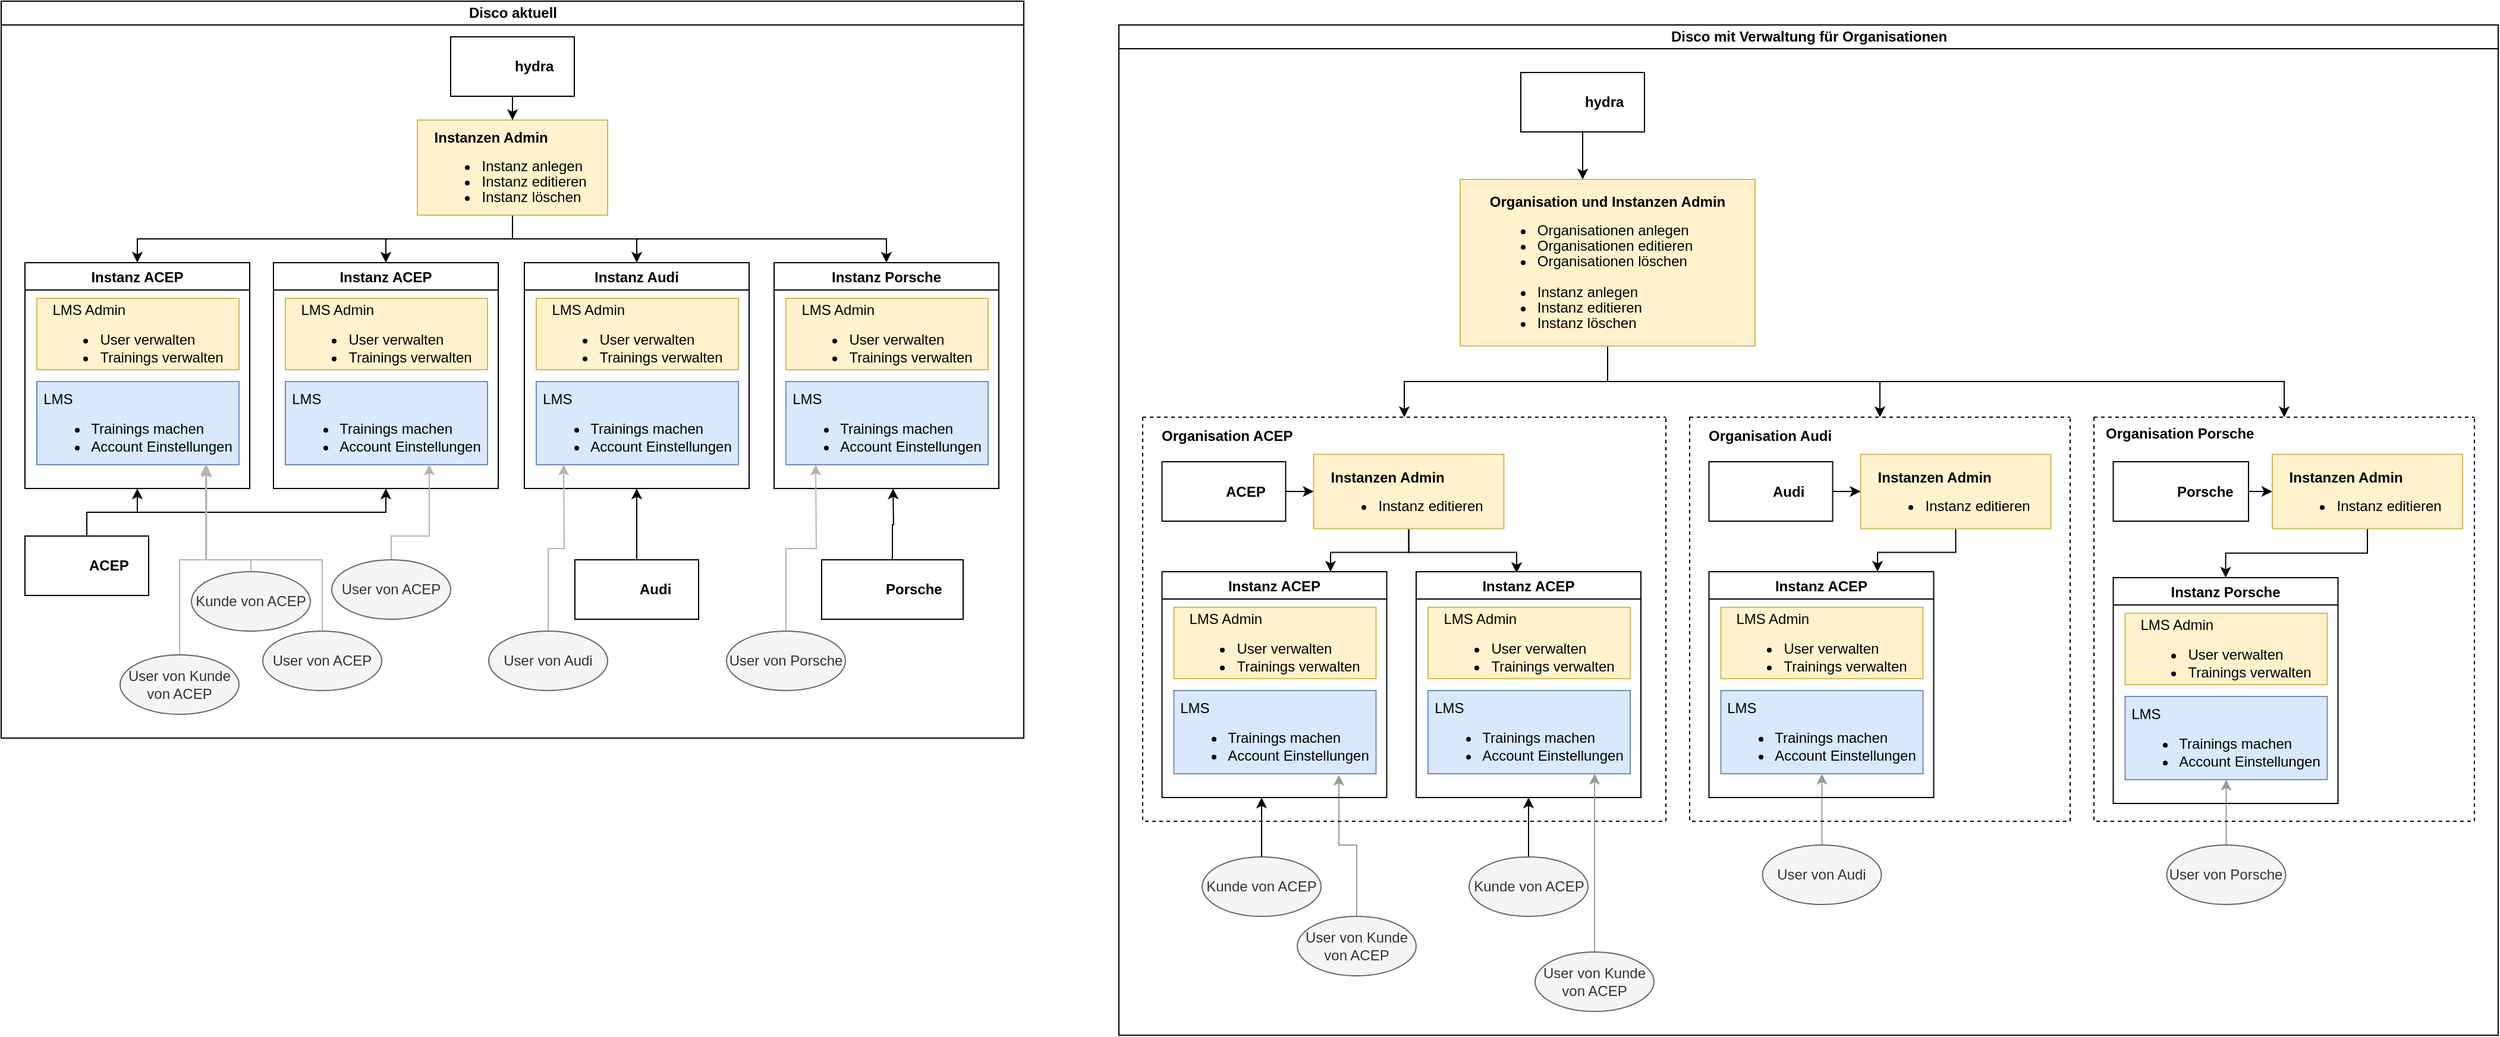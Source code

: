 <mxfile version="20.4.1" type="github">
  <diagram id="prtHgNgQTEPvFCAcTncT" name="Discos">
    <mxGraphModel dx="4024" dy="1333" grid="1" gridSize="10" guides="1" tooltips="1" connect="1" arrows="1" fold="1" page="1" pageScale="1" pageWidth="827" pageHeight="1169" math="0" shadow="0">
      <root>
        <mxCell id="0" />
        <mxCell id="1" parent="0" />
        <mxCell id="dNxyNK7c78bLwvsdeMH5-11" value="Disco aktuell" style="swimlane;html=1;startSize=20;horizontal=1;containerType=tree;glass=0;" parent="1" vertex="1">
          <mxGeometry x="-1640" y="10" width="860" height="620" as="geometry" />
        </mxCell>
        <mxCell id="mpXEVuoKD_ivP87IAQJq-13" style="edgeStyle=orthogonalEdgeStyle;rounded=0;orthogonalLoop=1;jettySize=auto;html=1;exitX=0.5;exitY=1;exitDx=0;exitDy=0;fontColor=#000000;" parent="dNxyNK7c78bLwvsdeMH5-11" source="dNxyNK7c78bLwvsdeMH5-12" target="mpXEVuoKD_ivP87IAQJq-10" edge="1">
          <mxGeometry relative="1" as="geometry" />
        </mxCell>
        <UserObject label="hydra&lt;span style=&quot;background-color: initial;&quot;&gt;&lt;br&gt;&lt;/span&gt;" name="Tessa Miller" position="CFO" location="Office 1" email="me@example.com" placeholders="1" link="https://www.draw.io" id="dNxyNK7c78bLwvsdeMH5-12">
          <mxCell style="label;image=https://cdn3.iconfinder.com/data/icons/user-avatars-1/512/users-3-128.png;whiteSpace=wrap;html=1;rounded=0;glass=0;treeMoving=1;treeFolding=1;" parent="dNxyNK7c78bLwvsdeMH5-11" vertex="1">
            <mxGeometry x="378" y="30" width="104" height="50" as="geometry" />
          </mxCell>
        </UserObject>
        <mxCell id="mpXEVuoKD_ivP87IAQJq-23" style="edgeStyle=orthogonalEdgeStyle;rounded=0;orthogonalLoop=1;jettySize=auto;html=1;exitX=0.5;exitY=1;exitDx=0;exitDy=0;fontColor=#000000;" parent="dNxyNK7c78bLwvsdeMH5-11" source="mpXEVuoKD_ivP87IAQJq-10" target="mpXEVuoKD_ivP87IAQJq-18" edge="1">
          <mxGeometry relative="1" as="geometry" />
        </mxCell>
        <mxCell id="mpXEVuoKD_ivP87IAQJq-33" style="edgeStyle=orthogonalEdgeStyle;rounded=0;orthogonalLoop=1;jettySize=auto;html=1;exitX=0.5;exitY=1;exitDx=0;exitDy=0;entryX=0.5;entryY=0;entryDx=0;entryDy=0;fontColor=#000000;" parent="dNxyNK7c78bLwvsdeMH5-11" source="mpXEVuoKD_ivP87IAQJq-10" target="mpXEVuoKD_ivP87IAQJq-24" edge="1">
          <mxGeometry relative="1" as="geometry" />
        </mxCell>
        <mxCell id="mpXEVuoKD_ivP87IAQJq-34" style="edgeStyle=orthogonalEdgeStyle;rounded=0;orthogonalLoop=1;jettySize=auto;html=1;exitX=0.5;exitY=1;exitDx=0;exitDy=0;fontColor=#000000;" parent="dNxyNK7c78bLwvsdeMH5-11" source="mpXEVuoKD_ivP87IAQJq-10" target="mpXEVuoKD_ivP87IAQJq-27" edge="1">
          <mxGeometry relative="1" as="geometry" />
        </mxCell>
        <mxCell id="mpXEVuoKD_ivP87IAQJq-35" style="edgeStyle=orthogonalEdgeStyle;rounded=0;orthogonalLoop=1;jettySize=auto;html=1;exitX=0.5;exitY=1;exitDx=0;exitDy=0;entryX=0.5;entryY=0;entryDx=0;entryDy=0;fontColor=#000000;" parent="dNxyNK7c78bLwvsdeMH5-11" source="mpXEVuoKD_ivP87IAQJq-10" target="mpXEVuoKD_ivP87IAQJq-30" edge="1">
          <mxGeometry relative="1" as="geometry" />
        </mxCell>
        <mxCell id="mpXEVuoKD_ivP87IAQJq-10" value="&lt;p style=&quot;line-height: 1;&quot;&gt;&lt;/p&gt;&lt;div style=&quot;line-height: 1;&quot;&gt;&lt;div style=&quot;text-align: left;&quot;&gt;&lt;b style=&quot;background-color: initial;&quot;&gt;Instanzen Admin&lt;/b&gt;&lt;/div&gt;&lt;ul style=&quot;line-height: 1.1;&quot;&gt;&lt;li style=&quot;text-align: left;&quot;&gt;&lt;span style=&quot;background-color: initial;&quot;&gt;Instanz anlegen&amp;nbsp;&lt;/span&gt;&lt;/li&gt;&lt;li style=&quot;text-align: left;&quot;&gt;&lt;span style=&quot;background-color: initial;&quot;&gt;Instanz editieren&amp;nbsp;&lt;/span&gt;&lt;/li&gt;&lt;li style=&quot;text-align: left;&quot;&gt;&lt;span style=&quot;background-color: initial;&quot;&gt;Instanz löschen&lt;/span&gt;&lt;/li&gt;&lt;/ul&gt;&lt;/div&gt;&lt;p&gt;&lt;/p&gt;&lt;blockquote style=&quot;color: rgb(153, 153, 153); margin: 0px 0px 0px 40px; border: none; padding: 0px;&quot;&gt;&lt;/blockquote&gt;&lt;blockquote style=&quot;color: rgb(153, 153, 153); margin: 0px 0px 0px 40px; border: none; padding: 0px;&quot;&gt;&lt;/blockquote&gt;&lt;p&gt;&lt;/p&gt;" style="rounded=0;whiteSpace=wrap;html=1;fillColor=#fff2cc;strokeColor=#d6b656;" parent="dNxyNK7c78bLwvsdeMH5-11" vertex="1">
          <mxGeometry x="350" y="100" width="160" height="80" as="geometry" />
        </mxCell>
        <mxCell id="mpXEVuoKD_ivP87IAQJq-18" value="Instanz ACEP" style="swimlane;" parent="dNxyNK7c78bLwvsdeMH5-11" vertex="1">
          <mxGeometry x="20" y="220" width="189" height="190" as="geometry" />
        </mxCell>
        <mxCell id="mpXEVuoKD_ivP87IAQJq-16" value="&lt;p style=&quot;text-align: left; line-height: 1;&quot;&gt;LMS Admin&lt;br&gt;&lt;/p&gt;&lt;ul&gt;&lt;li style=&quot;text-align: left;&quot;&gt;User verwalten&lt;/li&gt;&lt;li style=&quot;text-align: left;&quot;&gt;Trainings verwalten&lt;/li&gt;&lt;/ul&gt;&lt;p&gt;&lt;/p&gt;" style="rounded=0;whiteSpace=wrap;html=1;fillColor=#fff2cc;strokeColor=#d6b656;" parent="mpXEVuoKD_ivP87IAQJq-18" vertex="1">
          <mxGeometry x="10" y="30" width="170" height="60" as="geometry" />
        </mxCell>
        <mxCell id="mpXEVuoKD_ivP87IAQJq-17" value="&lt;p style=&quot;text-align: left; line-height: 1;&quot;&gt;LMS&lt;br&gt;&lt;/p&gt;&lt;ul&gt;&lt;li style=&quot;text-align: left;&quot;&gt;Trainings machen&lt;/li&gt;&lt;li style=&quot;text-align: left;&quot;&gt;Account Einstellungen&lt;/li&gt;&lt;/ul&gt;&lt;p&gt;&lt;/p&gt;" style="rounded=0;whiteSpace=wrap;html=1;fillColor=#dae8fc;strokeColor=#6c8ebf;" parent="mpXEVuoKD_ivP87IAQJq-18" vertex="1">
          <mxGeometry x="10" y="100" width="170" height="70" as="geometry" />
        </mxCell>
        <mxCell id="mpXEVuoKD_ivP87IAQJq-36" style="edgeStyle=orthogonalEdgeStyle;rounded=0;orthogonalLoop=1;jettySize=auto;html=1;entryX=0.5;entryY=1;entryDx=0;entryDy=0;fontColor=#000000;" parent="dNxyNK7c78bLwvsdeMH5-11" source="mpXEVuoKD_ivP87IAQJq-19" target="mpXEVuoKD_ivP87IAQJq-18" edge="1">
          <mxGeometry relative="1" as="geometry" />
        </mxCell>
        <mxCell id="mpXEVuoKD_ivP87IAQJq-38" style="edgeStyle=orthogonalEdgeStyle;rounded=0;orthogonalLoop=1;jettySize=auto;html=1;exitX=0.5;exitY=0;exitDx=0;exitDy=0;entryX=0.5;entryY=1;entryDx=0;entryDy=0;fontColor=#000000;" parent="dNxyNK7c78bLwvsdeMH5-11" source="mpXEVuoKD_ivP87IAQJq-19" target="mpXEVuoKD_ivP87IAQJq-24" edge="1">
          <mxGeometry relative="1" as="geometry" />
        </mxCell>
        <UserObject label="&lt;span style=&quot;background-color: initial;&quot;&gt;ACEP&lt;br&gt;&lt;/span&gt;" name="Tessa Miller" position="CFO" location="Office 1" email="me@example.com" placeholders="1" link="https://www.draw.io" id="mpXEVuoKD_ivP87IAQJq-19">
          <mxCell style="label;image=https://cdn3.iconfinder.com/data/icons/user-avatars-1/512/users-3-128.png;whiteSpace=wrap;html=1;rounded=0;glass=0;treeMoving=1;treeFolding=1;" parent="dNxyNK7c78bLwvsdeMH5-11" vertex="1">
            <mxGeometry x="20" y="450" width="104" height="50" as="geometry" />
          </mxCell>
        </UserObject>
        <mxCell id="mpXEVuoKD_ivP87IAQJq-39" style="edgeStyle=orthogonalEdgeStyle;rounded=0;orthogonalLoop=1;jettySize=auto;html=1;entryX=0.5;entryY=1;entryDx=0;entryDy=0;fontColor=#000000;" parent="dNxyNK7c78bLwvsdeMH5-11" source="mpXEVuoKD_ivP87IAQJq-20" target="mpXEVuoKD_ivP87IAQJq-27" edge="1">
          <mxGeometry relative="1" as="geometry" />
        </mxCell>
        <UserObject label="&lt;span style=&quot;background-color: initial;&quot;&gt;Audi&lt;br&gt;&lt;/span&gt;" name="Tessa Miller" position="CFO" location="Office 1" email="me@example.com" placeholders="1" link="https://www.draw.io" id="mpXEVuoKD_ivP87IAQJq-20">
          <mxCell style="label;image=https://cdn3.iconfinder.com/data/icons/user-avatars-1/512/users-3-128.png;whiteSpace=wrap;html=1;rounded=0;glass=0;treeMoving=1;treeFolding=1;" parent="dNxyNK7c78bLwvsdeMH5-11" vertex="1">
            <mxGeometry x="482.5" y="470" width="104" height="50" as="geometry" />
          </mxCell>
        </UserObject>
        <UserObject label="&lt;span style=&quot;background-color: initial;&quot;&gt;Porsche&lt;br&gt;&lt;/span&gt;" name="Tessa Miller" position="CFO" location="Office 1" email="me@example.com" placeholders="1" link="https://www.draw.io" id="mpXEVuoKD_ivP87IAQJq-21">
          <mxCell style="label;image=https://cdn3.iconfinder.com/data/icons/user-avatars-1/512/users-3-128.png;whiteSpace=wrap;html=1;rounded=0;glass=0;treeMoving=1;treeFolding=1;" parent="dNxyNK7c78bLwvsdeMH5-11" vertex="1">
            <mxGeometry x="690" y="470" width="119" height="50" as="geometry" />
          </mxCell>
        </UserObject>
        <mxCell id="mpXEVuoKD_ivP87IAQJq-24" value="Instanz ACEP" style="swimlane;fontColor=#000000;" parent="dNxyNK7c78bLwvsdeMH5-11" vertex="1">
          <mxGeometry x="229" y="220" width="189" height="190" as="geometry" />
        </mxCell>
        <mxCell id="mpXEVuoKD_ivP87IAQJq-25" value="&lt;p style=&quot;text-align: left; line-height: 1;&quot;&gt;LMS Admin&lt;br&gt;&lt;/p&gt;&lt;ul&gt;&lt;li style=&quot;text-align: left;&quot;&gt;User verwalten&lt;/li&gt;&lt;li style=&quot;text-align: left;&quot;&gt;Trainings verwalten&lt;/li&gt;&lt;/ul&gt;&lt;p&gt;&lt;/p&gt;" style="rounded=0;whiteSpace=wrap;html=1;fillColor=#fff2cc;strokeColor=#d6b656;" parent="mpXEVuoKD_ivP87IAQJq-24" vertex="1">
          <mxGeometry x="10" y="30" width="170" height="60" as="geometry" />
        </mxCell>
        <mxCell id="mpXEVuoKD_ivP87IAQJq-26" value="&lt;p style=&quot;text-align: left; line-height: 1;&quot;&gt;LMS&lt;br&gt;&lt;/p&gt;&lt;ul&gt;&lt;li style=&quot;text-align: left;&quot;&gt;Trainings machen&lt;/li&gt;&lt;li style=&quot;text-align: left;&quot;&gt;Account Einstellungen&lt;/li&gt;&lt;/ul&gt;&lt;p&gt;&lt;/p&gt;" style="rounded=0;whiteSpace=wrap;html=1;fillColor=#dae8fc;strokeColor=#6c8ebf;" parent="mpXEVuoKD_ivP87IAQJq-24" vertex="1">
          <mxGeometry x="10" y="100" width="170" height="70" as="geometry" />
        </mxCell>
        <mxCell id="mpXEVuoKD_ivP87IAQJq-27" value="Instanz Audi" style="swimlane;fontColor=#000000;" parent="dNxyNK7c78bLwvsdeMH5-11" vertex="1">
          <mxGeometry x="440" y="220" width="189" height="190" as="geometry" />
        </mxCell>
        <mxCell id="mpXEVuoKD_ivP87IAQJq-28" value="&lt;p style=&quot;text-align: left; line-height: 1;&quot;&gt;LMS Admin&lt;br&gt;&lt;/p&gt;&lt;ul&gt;&lt;li style=&quot;text-align: left;&quot;&gt;User verwalten&lt;/li&gt;&lt;li style=&quot;text-align: left;&quot;&gt;Trainings verwalten&lt;/li&gt;&lt;/ul&gt;&lt;p&gt;&lt;/p&gt;" style="rounded=0;whiteSpace=wrap;html=1;fillColor=#fff2cc;strokeColor=#d6b656;" parent="mpXEVuoKD_ivP87IAQJq-27" vertex="1">
          <mxGeometry x="10" y="30" width="170" height="60" as="geometry" />
        </mxCell>
        <mxCell id="mpXEVuoKD_ivP87IAQJq-29" value="&lt;p style=&quot;text-align: left; line-height: 1;&quot;&gt;LMS&lt;br&gt;&lt;/p&gt;&lt;ul&gt;&lt;li style=&quot;text-align: left;&quot;&gt;Trainings machen&lt;/li&gt;&lt;li style=&quot;text-align: left;&quot;&gt;Account Einstellungen&lt;/li&gt;&lt;/ul&gt;&lt;p&gt;&lt;/p&gt;" style="rounded=0;whiteSpace=wrap;html=1;fillColor=#dae8fc;strokeColor=#6c8ebf;" parent="mpXEVuoKD_ivP87IAQJq-27" vertex="1">
          <mxGeometry x="10" y="100" width="170" height="70" as="geometry" />
        </mxCell>
        <mxCell id="mpXEVuoKD_ivP87IAQJq-30" value="Instanz Porsche" style="swimlane;fontColor=#000000;" parent="dNxyNK7c78bLwvsdeMH5-11" vertex="1">
          <mxGeometry x="650" y="220" width="189" height="190" as="geometry" />
        </mxCell>
        <mxCell id="mpXEVuoKD_ivP87IAQJq-31" value="&lt;p style=&quot;text-align: left; line-height: 1;&quot;&gt;LMS Admin&lt;br&gt;&lt;/p&gt;&lt;ul&gt;&lt;li style=&quot;text-align: left;&quot;&gt;User verwalten&lt;/li&gt;&lt;li style=&quot;text-align: left;&quot;&gt;Trainings verwalten&lt;/li&gt;&lt;/ul&gt;&lt;p&gt;&lt;/p&gt;" style="rounded=0;whiteSpace=wrap;html=1;fillColor=#fff2cc;strokeColor=#d6b656;" parent="mpXEVuoKD_ivP87IAQJq-30" vertex="1">
          <mxGeometry x="10" y="30" width="170" height="60" as="geometry" />
        </mxCell>
        <mxCell id="mpXEVuoKD_ivP87IAQJq-32" value="&lt;p style=&quot;text-align: left; line-height: 1;&quot;&gt;LMS&lt;br&gt;&lt;/p&gt;&lt;ul&gt;&lt;li style=&quot;text-align: left;&quot;&gt;Trainings machen&lt;/li&gt;&lt;li style=&quot;text-align: left;&quot;&gt;Account Einstellungen&lt;/li&gt;&lt;/ul&gt;&lt;p&gt;&lt;/p&gt;" style="rounded=0;whiteSpace=wrap;html=1;fillColor=#dae8fc;strokeColor=#6c8ebf;" parent="mpXEVuoKD_ivP87IAQJq-30" vertex="1">
          <mxGeometry x="10" y="100" width="170" height="70" as="geometry" />
        </mxCell>
        <mxCell id="rPCEz8fRQMB4DT-STy1N-8" value="User von ACEP" style="ellipse;whiteSpace=wrap;html=1;align=center;newEdgeStyle={&quot;edgeStyle&quot;:&quot;entityRelationEdgeStyle&quot;,&quot;startArrow&quot;:&quot;none&quot;,&quot;endArrow&quot;:&quot;none&quot;,&quot;segment&quot;:10,&quot;curved&quot;:1};treeFolding=1;treeMoving=1;fillColor=#f5f5f5;fontColor=#333333;strokeColor=#666666;" vertex="1" parent="dNxyNK7c78bLwvsdeMH5-11">
          <mxGeometry x="220" y="530" width="100" height="50" as="geometry" />
        </mxCell>
        <mxCell id="rPCEz8fRQMB4DT-STy1N-20" style="edgeStyle=orthogonalEdgeStyle;rounded=0;orthogonalLoop=1;jettySize=auto;html=1;entryX=0.839;entryY=1.005;entryDx=0;entryDy=0;entryPerimeter=0;strokeColor=#B3B3B3;" edge="1" parent="dNxyNK7c78bLwvsdeMH5-11" source="rPCEz8fRQMB4DT-STy1N-10" target="mpXEVuoKD_ivP87IAQJq-17">
          <mxGeometry relative="1" as="geometry">
            <Array as="points">
              <mxPoint x="210" y="470" />
              <mxPoint x="173" y="470" />
            </Array>
          </mxGeometry>
        </mxCell>
        <mxCell id="rPCEz8fRQMB4DT-STy1N-10" value="Kunde von ACEP" style="ellipse;whiteSpace=wrap;html=1;align=center;newEdgeStyle={&quot;edgeStyle&quot;:&quot;entityRelationEdgeStyle&quot;,&quot;startArrow&quot;:&quot;none&quot;,&quot;endArrow&quot;:&quot;none&quot;,&quot;segment&quot;:10,&quot;curved&quot;:1};treeFolding=1;treeMoving=1;fillColor=#f5f5f5;fontColor=#333333;strokeColor=#666666;" vertex="1" parent="dNxyNK7c78bLwvsdeMH5-11">
          <mxGeometry x="160" y="480" width="100" height="50" as="geometry" />
        </mxCell>
        <mxCell id="rPCEz8fRQMB4DT-STy1N-17" style="edgeStyle=orthogonalEdgeStyle;rounded=0;orthogonalLoop=1;jettySize=auto;html=1;exitX=0.5;exitY=0;exitDx=0;exitDy=0;entryX=0.839;entryY=1.026;entryDx=0;entryDy=0;entryPerimeter=0;strokeColor=#B3B3B3;" edge="1" parent="dNxyNK7c78bLwvsdeMH5-11" source="rPCEz8fRQMB4DT-STy1N-11" target="mpXEVuoKD_ivP87IAQJq-17">
          <mxGeometry relative="1" as="geometry" />
        </mxCell>
        <mxCell id="rPCEz8fRQMB4DT-STy1N-11" value="User von Kunde von ACEP" style="ellipse;whiteSpace=wrap;html=1;align=center;newEdgeStyle={&quot;edgeStyle&quot;:&quot;entityRelationEdgeStyle&quot;,&quot;startArrow&quot;:&quot;none&quot;,&quot;endArrow&quot;:&quot;none&quot;,&quot;segment&quot;:10,&quot;curved&quot;:1};treeFolding=1;treeMoving=1;fillColor=#f5f5f5;fontColor=#333333;strokeColor=#666666;" vertex="1" parent="dNxyNK7c78bLwvsdeMH5-11">
          <mxGeometry x="100" y="550" width="100" height="50" as="geometry" />
        </mxCell>
        <mxCell id="rPCEz8fRQMB4DT-STy1N-19" style="edgeStyle=orthogonalEdgeStyle;rounded=0;orthogonalLoop=1;jettySize=auto;html=1;strokeColor=#B3B3B3;" edge="1" parent="dNxyNK7c78bLwvsdeMH5-11" source="rPCEz8fRQMB4DT-STy1N-8">
          <mxGeometry relative="1" as="geometry">
            <mxPoint x="172" y="390" as="targetPoint" />
            <Array as="points">
              <mxPoint x="270" y="470" />
              <mxPoint x="172" y="470" />
              <mxPoint x="172" y="390" />
            </Array>
          </mxGeometry>
        </mxCell>
        <mxCell id="rPCEz8fRQMB4DT-STy1N-22" style="edgeStyle=orthogonalEdgeStyle;rounded=0;orthogonalLoop=1;jettySize=auto;html=1;strokeColor=#B3B3B3;" edge="1" parent="dNxyNK7c78bLwvsdeMH5-11" source="rPCEz8fRQMB4DT-STy1N-21">
          <mxGeometry relative="1" as="geometry">
            <mxPoint x="473" y="390" as="targetPoint" />
          </mxGeometry>
        </mxCell>
        <mxCell id="rPCEz8fRQMB4DT-STy1N-21" value="User von Audi" style="ellipse;whiteSpace=wrap;html=1;align=center;newEdgeStyle={&quot;edgeStyle&quot;:&quot;entityRelationEdgeStyle&quot;,&quot;startArrow&quot;:&quot;none&quot;,&quot;endArrow&quot;:&quot;none&quot;,&quot;segment&quot;:10,&quot;curved&quot;:1};treeFolding=1;treeMoving=1;fillColor=#f5f5f5;fontColor=#333333;strokeColor=#666666;" vertex="1" parent="dNxyNK7c78bLwvsdeMH5-11">
          <mxGeometry x="410" y="530" width="100" height="50" as="geometry" />
        </mxCell>
        <mxCell id="rPCEz8fRQMB4DT-STy1N-26" style="edgeStyle=orthogonalEdgeStyle;rounded=0;orthogonalLoop=1;jettySize=auto;html=1;strokeColor=#B3B3B3;" edge="1" parent="dNxyNK7c78bLwvsdeMH5-11" source="rPCEz8fRQMB4DT-STy1N-23">
          <mxGeometry relative="1" as="geometry">
            <mxPoint x="685" y="390" as="targetPoint" />
          </mxGeometry>
        </mxCell>
        <mxCell id="rPCEz8fRQMB4DT-STy1N-23" value="User von Porsche" style="ellipse;whiteSpace=wrap;html=1;align=center;newEdgeStyle={&quot;edgeStyle&quot;:&quot;entityRelationEdgeStyle&quot;,&quot;startArrow&quot;:&quot;none&quot;,&quot;endArrow&quot;:&quot;none&quot;,&quot;segment&quot;:10,&quot;curved&quot;:1};treeFolding=1;treeMoving=1;fillColor=#f5f5f5;fontColor=#333333;strokeColor=#666666;" vertex="1" parent="dNxyNK7c78bLwvsdeMH5-11">
          <mxGeometry x="610" y="530" width="100" height="50" as="geometry" />
        </mxCell>
        <mxCell id="mpXEVuoKD_ivP87IAQJq-40" style="edgeStyle=orthogonalEdgeStyle;rounded=0;orthogonalLoop=1;jettySize=auto;html=1;fontColor=#000000;" parent="dNxyNK7c78bLwvsdeMH5-11" source="mpXEVuoKD_ivP87IAQJq-21" edge="1">
          <mxGeometry relative="1" as="geometry">
            <mxPoint x="750" y="410" as="targetPoint" />
          </mxGeometry>
        </mxCell>
        <mxCell id="rPCEz8fRQMB4DT-STy1N-28" style="edgeStyle=orthogonalEdgeStyle;rounded=0;orthogonalLoop=1;jettySize=auto;html=1;strokeColor=#B3B3B3;" edge="1" parent="dNxyNK7c78bLwvsdeMH5-11" source="rPCEz8fRQMB4DT-STy1N-27" target="mpXEVuoKD_ivP87IAQJq-26">
          <mxGeometry relative="1" as="geometry">
            <Array as="points">
              <mxPoint x="328" y="450" />
              <mxPoint x="360" y="450" />
            </Array>
          </mxGeometry>
        </mxCell>
        <mxCell id="rPCEz8fRQMB4DT-STy1N-27" value="User von ACEP" style="ellipse;whiteSpace=wrap;html=1;align=center;newEdgeStyle={&quot;edgeStyle&quot;:&quot;entityRelationEdgeStyle&quot;,&quot;startArrow&quot;:&quot;none&quot;,&quot;endArrow&quot;:&quot;none&quot;,&quot;segment&quot;:10,&quot;curved&quot;:1};treeFolding=1;treeMoving=1;fillColor=#f5f5f5;fontColor=#333333;strokeColor=#666666;" vertex="1" parent="dNxyNK7c78bLwvsdeMH5-11">
          <mxGeometry x="278" y="470" width="100" height="50" as="geometry" />
        </mxCell>
        <mxCell id="9852k5n4BDGZOqpiN9X2-1" value="Disco mit Verwaltung für Organisationen" style="swimlane;html=1;startSize=20;horizontal=1;containerType=tree;glass=0;" vertex="1" parent="1">
          <mxGeometry x="-700" y="30" width="1160" height="850" as="geometry" />
        </mxCell>
        <mxCell id="EBOjgw9KpovfsUC9eS3y-46" style="edgeStyle=orthogonalEdgeStyle;rounded=0;orthogonalLoop=1;jettySize=auto;html=1;strokeColor=#000000;" edge="1" parent="9852k5n4BDGZOqpiN9X2-1" source="9852k5n4BDGZOqpiN9X2-3" target="EBOjgw9KpovfsUC9eS3y-4">
          <mxGeometry relative="1" as="geometry">
            <Array as="points">
              <mxPoint x="390" y="150" />
              <mxPoint x="390" y="150" />
            </Array>
          </mxGeometry>
        </mxCell>
        <UserObject label="hydra&lt;span style=&quot;background-color: initial;&quot;&gt;&lt;br&gt;&lt;/span&gt;" name="Tessa Miller" position="CFO" location="Office 1" email="me@example.com" placeholders="1" link="https://www.draw.io" id="9852k5n4BDGZOqpiN9X2-3">
          <mxCell style="label;image=https://cdn3.iconfinder.com/data/icons/user-avatars-1/512/users-3-128.png;whiteSpace=wrap;html=1;rounded=0;glass=0;treeMoving=1;treeFolding=1;" vertex="1" parent="9852k5n4BDGZOqpiN9X2-1">
            <mxGeometry x="338" y="40" width="104" height="50" as="geometry" />
          </mxCell>
        </UserObject>
        <mxCell id="9852k5n4BDGZOqpiN9X2-29" value="Kunde von ACEP" style="ellipse;whiteSpace=wrap;html=1;align=center;newEdgeStyle={&quot;edgeStyle&quot;:&quot;entityRelationEdgeStyle&quot;,&quot;startArrow&quot;:&quot;none&quot;,&quot;endArrow&quot;:&quot;none&quot;,&quot;segment&quot;:10,&quot;curved&quot;:1};treeFolding=1;treeMoving=1;fillColor=#f5f5f5;fontColor=#333333;strokeColor=#666666;" vertex="1" parent="9852k5n4BDGZOqpiN9X2-1">
          <mxGeometry x="70" y="700" width="100" height="50" as="geometry" />
        </mxCell>
        <mxCell id="EBOjgw9KpovfsUC9eS3y-56" style="edgeStyle=orthogonalEdgeStyle;rounded=0;orthogonalLoop=1;jettySize=auto;html=1;entryX=0.816;entryY=1.014;entryDx=0;entryDy=0;entryPerimeter=0;strokeColor=#999999;" edge="1" parent="9852k5n4BDGZOqpiN9X2-1" source="9852k5n4BDGZOqpiN9X2-31" target="9852k5n4BDGZOqpiN9X2-11">
          <mxGeometry relative="1" as="geometry" />
        </mxCell>
        <mxCell id="9852k5n4BDGZOqpiN9X2-31" value="User von Kunde von ACEP" style="ellipse;whiteSpace=wrap;html=1;align=center;newEdgeStyle={&quot;edgeStyle&quot;:&quot;entityRelationEdgeStyle&quot;,&quot;startArrow&quot;:&quot;none&quot;,&quot;endArrow&quot;:&quot;none&quot;,&quot;segment&quot;:10,&quot;curved&quot;:1};treeFolding=1;treeMoving=1;fillColor=#f5f5f5;fontColor=#333333;strokeColor=#666666;" vertex="1" parent="9852k5n4BDGZOqpiN9X2-1">
          <mxGeometry x="150" y="750" width="100" height="50" as="geometry" />
        </mxCell>
        <mxCell id="EBOjgw9KpovfsUC9eS3y-57" style="edgeStyle=orthogonalEdgeStyle;rounded=0;orthogonalLoop=1;jettySize=auto;html=1;strokeColor=#999999;" edge="1" parent="9852k5n4BDGZOqpiN9X2-1" source="9852k5n4BDGZOqpiN9X2-34" target="EBOjgw9KpovfsUC9eS3y-29">
          <mxGeometry relative="1" as="geometry" />
        </mxCell>
        <mxCell id="9852k5n4BDGZOqpiN9X2-34" value="User von Audi" style="ellipse;whiteSpace=wrap;html=1;align=center;newEdgeStyle={&quot;edgeStyle&quot;:&quot;entityRelationEdgeStyle&quot;,&quot;startArrow&quot;:&quot;none&quot;,&quot;endArrow&quot;:&quot;none&quot;,&quot;segment&quot;:10,&quot;curved&quot;:1};treeFolding=1;treeMoving=1;fillColor=#f5f5f5;fontColor=#333333;strokeColor=#666666;" vertex="1" parent="9852k5n4BDGZOqpiN9X2-1">
          <mxGeometry x="541.25" y="690" width="100" height="50" as="geometry" />
        </mxCell>
        <mxCell id="EBOjgw9KpovfsUC9eS3y-58" style="edgeStyle=orthogonalEdgeStyle;rounded=0;orthogonalLoop=1;jettySize=auto;html=1;entryX=0.5;entryY=1;entryDx=0;entryDy=0;strokeColor=#999999;" edge="1" parent="9852k5n4BDGZOqpiN9X2-1" source="9852k5n4BDGZOqpiN9X2-36" target="9852k5n4BDGZOqpiN9X2-26">
          <mxGeometry relative="1" as="geometry" />
        </mxCell>
        <mxCell id="9852k5n4BDGZOqpiN9X2-36" value="User von Porsche" style="ellipse;whiteSpace=wrap;html=1;align=center;newEdgeStyle={&quot;edgeStyle&quot;:&quot;entityRelationEdgeStyle&quot;,&quot;startArrow&quot;:&quot;none&quot;,&quot;endArrow&quot;:&quot;none&quot;,&quot;segment&quot;:10,&quot;curved&quot;:1};treeFolding=1;treeMoving=1;fillColor=#f5f5f5;fontColor=#333333;strokeColor=#666666;" vertex="1" parent="9852k5n4BDGZOqpiN9X2-1">
          <mxGeometry x="881.25" y="690" width="100" height="50" as="geometry" />
        </mxCell>
        <mxCell id="EBOjgw9KpovfsUC9eS3y-48" style="edgeStyle=orthogonalEdgeStyle;rounded=0;orthogonalLoop=1;jettySize=auto;html=1;entryX=0.5;entryY=0;entryDx=0;entryDy=0;strokeColor=#000000;" edge="1" parent="9852k5n4BDGZOqpiN9X2-1" source="EBOjgw9KpovfsUC9eS3y-4" target="EBOjgw9KpovfsUC9eS3y-7">
          <mxGeometry relative="1" as="geometry" />
        </mxCell>
        <mxCell id="EBOjgw9KpovfsUC9eS3y-49" style="edgeStyle=orthogonalEdgeStyle;rounded=0;orthogonalLoop=1;jettySize=auto;html=1;exitX=0.5;exitY=1;exitDx=0;exitDy=0;entryX=0.5;entryY=0;entryDx=0;entryDy=0;strokeColor=#000000;" edge="1" parent="9852k5n4BDGZOqpiN9X2-1" source="EBOjgw9KpovfsUC9eS3y-4" target="EBOjgw9KpovfsUC9eS3y-21">
          <mxGeometry relative="1" as="geometry" />
        </mxCell>
        <mxCell id="EBOjgw9KpovfsUC9eS3y-50" style="edgeStyle=orthogonalEdgeStyle;rounded=0;orthogonalLoop=1;jettySize=auto;html=1;exitX=0.5;exitY=1;exitDx=0;exitDy=0;strokeColor=#000000;" edge="1" parent="9852k5n4BDGZOqpiN9X2-1" source="EBOjgw9KpovfsUC9eS3y-4" target="EBOjgw9KpovfsUC9eS3y-34">
          <mxGeometry relative="1" as="geometry" />
        </mxCell>
        <mxCell id="EBOjgw9KpovfsUC9eS3y-4" value="&lt;p style=&quot;line-height: 1;&quot;&gt;&lt;/p&gt;&lt;div style=&quot;line-height: 1;&quot;&gt;&lt;div style=&quot;text-align: left;&quot;&gt;&lt;b style=&quot;background-color: initial;&quot;&gt;Organisation und Instanzen Admin&lt;/b&gt;&lt;/div&gt;&lt;ul style=&quot;line-height: 1.1;&quot;&gt;&lt;li style=&quot;text-align: left;&quot;&gt;&lt;span style=&quot;background-color: initial;&quot;&gt;Organisationen anlegen&amp;nbsp;&lt;/span&gt;&lt;/li&gt;&lt;li style=&quot;text-align: left;&quot;&gt;&lt;span style=&quot;background-color: initial;&quot;&gt;Organisationen&amp;nbsp;editieren&amp;nbsp;&lt;/span&gt;&lt;/li&gt;&lt;li style=&quot;text-align: left;&quot;&gt;&lt;span style=&quot;background-color: initial;&quot;&gt;Organisationen&amp;nbsp;löschen&lt;/span&gt;&lt;/li&gt;&lt;/ul&gt;&lt;div style=&quot;text-align: left;&quot;&gt;&lt;ul style=&quot;text-align: center; line-height: 1.1;&quot;&gt;&lt;li style=&quot;text-align: left;&quot;&gt;&lt;span style=&quot;background-color: initial;&quot;&gt;Instanz anlegen&amp;nbsp;&lt;/span&gt;&lt;/li&gt;&lt;li style=&quot;text-align: left;&quot;&gt;&lt;span style=&quot;background-color: initial;&quot;&gt;Instanz editieren&amp;nbsp;&lt;/span&gt;&lt;/li&gt;&lt;li style=&quot;text-align: left;&quot;&gt;&lt;span style=&quot;background-color: initial;&quot;&gt;Instanz löschen&lt;/span&gt;&lt;/li&gt;&lt;/ul&gt;&lt;/div&gt;&lt;/div&gt;&lt;p&gt;&lt;/p&gt;&lt;blockquote style=&quot;color: rgb(153, 153, 153); margin: 0px 0px 0px 40px; border: none; padding: 0px;&quot;&gt;&lt;/blockquote&gt;&lt;blockquote style=&quot;color: rgb(153, 153, 153); margin: 0px 0px 0px 40px; border: none; padding: 0px;&quot;&gt;&lt;/blockquote&gt;&lt;p&gt;&lt;/p&gt;" style="rounded=0;whiteSpace=wrap;html=1;fillColor=#fff2cc;strokeColor=#d6b656;" vertex="1" parent="9852k5n4BDGZOqpiN9X2-1">
          <mxGeometry x="287" y="130" width="248" height="140" as="geometry" />
        </mxCell>
        <mxCell id="EBOjgw9KpovfsUC9eS3y-7" value="" style="swimlane;startSize=0;dashed=1;glass=0;sketch=0;shadow=0;rounded=0;" vertex="1" parent="9852k5n4BDGZOqpiN9X2-1">
          <mxGeometry x="20" y="330" width="440" height="340" as="geometry" />
        </mxCell>
        <UserObject label="&lt;span style=&quot;background-color: initial;&quot;&gt;ACEP&lt;br&gt;&lt;/span&gt;" name="Tessa Miller" position="CFO" location="Office 1" email="me@example.com" placeholders="1" link="https://www.draw.io" id="9852k5n4BDGZOqpiN9X2-14">
          <mxCell style="label;image=https://cdn3.iconfinder.com/data/icons/user-avatars-1/512/users-3-128.png;whiteSpace=wrap;html=1;rounded=0;glass=0;treeMoving=1;treeFolding=1;" vertex="1" parent="EBOjgw9KpovfsUC9eS3y-7">
            <mxGeometry x="16.25" y="37.5" width="104" height="50" as="geometry" />
          </mxCell>
        </UserObject>
        <mxCell id="EBOjgw9KpovfsUC9eS3y-19" style="edgeStyle=orthogonalEdgeStyle;rounded=0;orthogonalLoop=1;jettySize=auto;html=1;exitX=0.5;exitY=1;exitDx=0;exitDy=0;entryX=0.447;entryY=0.006;entryDx=0;entryDy=0;entryPerimeter=0;strokeColor=#000000;" edge="1" parent="EBOjgw9KpovfsUC9eS3y-7" source="EBOjgw9KpovfsUC9eS3y-3" target="9852k5n4BDGZOqpiN9X2-18">
          <mxGeometry relative="1" as="geometry" />
        </mxCell>
        <mxCell id="EBOjgw9KpovfsUC9eS3y-20" style="edgeStyle=orthogonalEdgeStyle;rounded=0;orthogonalLoop=1;jettySize=auto;html=1;exitX=0.5;exitY=1;exitDx=0;exitDy=0;entryX=0.75;entryY=0;entryDx=0;entryDy=0;strokeColor=#000000;" edge="1" parent="EBOjgw9KpovfsUC9eS3y-7" source="EBOjgw9KpovfsUC9eS3y-3" target="9852k5n4BDGZOqpiN9X2-9">
          <mxGeometry relative="1" as="geometry" />
        </mxCell>
        <mxCell id="EBOjgw9KpovfsUC9eS3y-3" value="&lt;p style=&quot;line-height: 1;&quot;&gt;&lt;/p&gt;&lt;div style=&quot;line-height: 1;&quot;&gt;&lt;div style=&quot;text-align: left;&quot;&gt;&lt;b style=&quot;background-color: initial;&quot;&gt;Instanzen Admin&lt;/b&gt;&lt;span style=&quot;background-color: initial;&quot;&gt;&amp;nbsp;&lt;/span&gt;&lt;/div&gt;&lt;ul style=&quot;line-height: 1.1;&quot;&gt;&lt;li style=&quot;text-align: left;&quot;&gt;&lt;span style=&quot;background-color: initial;&quot;&gt;Instanz editieren&amp;nbsp;&lt;/span&gt;&lt;/li&gt;&lt;/ul&gt;&lt;/div&gt;&lt;p&gt;&lt;/p&gt;&lt;blockquote style=&quot;color: rgb(153, 153, 153); margin: 0px 0px 0px 40px; border: none; padding: 0px;&quot;&gt;&lt;/blockquote&gt;&lt;blockquote style=&quot;color: rgb(153, 153, 153); margin: 0px 0px 0px 40px; border: none; padding: 0px;&quot;&gt;&lt;/blockquote&gt;&lt;p&gt;&lt;/p&gt;" style="rounded=0;whiteSpace=wrap;html=1;fillColor=#fff2cc;strokeColor=#d6b656;" vertex="1" parent="EBOjgw9KpovfsUC9eS3y-7">
          <mxGeometry x="143.75" y="31.25" width="160" height="62.5" as="geometry" />
        </mxCell>
        <mxCell id="EBOjgw9KpovfsUC9eS3y-6" style="edgeStyle=orthogonalEdgeStyle;rounded=0;orthogonalLoop=1;jettySize=auto;html=1;entryX=0;entryY=0.5;entryDx=0;entryDy=0;strokeColor=#000000;" edge="1" parent="EBOjgw9KpovfsUC9eS3y-7" source="9852k5n4BDGZOqpiN9X2-14" target="EBOjgw9KpovfsUC9eS3y-3">
          <mxGeometry relative="1" as="geometry" />
        </mxCell>
        <mxCell id="9852k5n4BDGZOqpiN9X2-9" value="Instanz ACEP" style="swimlane;" vertex="1" parent="EBOjgw9KpovfsUC9eS3y-7">
          <mxGeometry x="16.25" y="130" width="189" height="190" as="geometry" />
        </mxCell>
        <mxCell id="9852k5n4BDGZOqpiN9X2-10" value="&lt;p style=&quot;text-align: left; line-height: 1;&quot;&gt;LMS Admin&lt;br&gt;&lt;/p&gt;&lt;ul&gt;&lt;li style=&quot;text-align: left;&quot;&gt;User verwalten&lt;/li&gt;&lt;li style=&quot;text-align: left;&quot;&gt;Trainings verwalten&lt;/li&gt;&lt;/ul&gt;&lt;p&gt;&lt;/p&gt;" style="rounded=0;whiteSpace=wrap;html=1;fillColor=#fff2cc;strokeColor=#d6b656;" vertex="1" parent="9852k5n4BDGZOqpiN9X2-9">
          <mxGeometry x="10" y="30" width="170" height="60" as="geometry" />
        </mxCell>
        <mxCell id="9852k5n4BDGZOqpiN9X2-11" value="&lt;p style=&quot;text-align: left; line-height: 1;&quot;&gt;LMS&lt;br&gt;&lt;/p&gt;&lt;ul&gt;&lt;li style=&quot;text-align: left;&quot;&gt;Trainings machen&lt;/li&gt;&lt;li style=&quot;text-align: left;&quot;&gt;Account Einstellungen&lt;/li&gt;&lt;/ul&gt;&lt;p&gt;&lt;/p&gt;" style="rounded=0;whiteSpace=wrap;html=1;fillColor=#dae8fc;strokeColor=#6c8ebf;" vertex="1" parent="9852k5n4BDGZOqpiN9X2-9">
          <mxGeometry x="10" y="100" width="170" height="70" as="geometry" />
        </mxCell>
        <mxCell id="9852k5n4BDGZOqpiN9X2-18" value="Instanz ACEP" style="swimlane;fontColor=#000000;" vertex="1" parent="EBOjgw9KpovfsUC9eS3y-7">
          <mxGeometry x="230" y="130" width="189" height="190" as="geometry" />
        </mxCell>
        <mxCell id="9852k5n4BDGZOqpiN9X2-19" value="&lt;p style=&quot;text-align: left; line-height: 1;&quot;&gt;LMS Admin&lt;br&gt;&lt;/p&gt;&lt;ul&gt;&lt;li style=&quot;text-align: left;&quot;&gt;User verwalten&lt;/li&gt;&lt;li style=&quot;text-align: left;&quot;&gt;Trainings verwalten&lt;/li&gt;&lt;/ul&gt;&lt;p&gt;&lt;/p&gt;" style="rounded=0;whiteSpace=wrap;html=1;fillColor=#fff2cc;strokeColor=#d6b656;" vertex="1" parent="9852k5n4BDGZOqpiN9X2-18">
          <mxGeometry x="10" y="30" width="170" height="60" as="geometry" />
        </mxCell>
        <mxCell id="9852k5n4BDGZOqpiN9X2-20" value="&lt;p style=&quot;text-align: left; line-height: 1;&quot;&gt;LMS&lt;br&gt;&lt;/p&gt;&lt;ul&gt;&lt;li style=&quot;text-align: left;&quot;&gt;Trainings machen&lt;/li&gt;&lt;li style=&quot;text-align: left;&quot;&gt;Account Einstellungen&lt;/li&gt;&lt;/ul&gt;&lt;p&gt;&lt;/p&gt;" style="rounded=0;whiteSpace=wrap;html=1;fillColor=#dae8fc;strokeColor=#6c8ebf;" vertex="1" parent="9852k5n4BDGZOqpiN9X2-18">
          <mxGeometry x="10" y="100" width="170" height="70" as="geometry" />
        </mxCell>
        <mxCell id="EBOjgw9KpovfsUC9eS3y-9" value="&lt;p style=&quot;line-height: 1;&quot;&gt;&lt;b&gt;Organisation ACEP&lt;/b&gt;&lt;/p&gt;" style="text;html=1;align=left;verticalAlign=middle;resizable=0;points=[];autosize=1;strokeColor=none;fillColor=none;" vertex="1" parent="9852k5n4BDGZOqpiN9X2-1">
          <mxGeometry x="34" y="320" width="130" height="50" as="geometry" />
        </mxCell>
        <mxCell id="EBOjgw9KpovfsUC9eS3y-21" value="" style="swimlane;startSize=0;dashed=1;glass=0;sketch=0;shadow=0;rounded=0;" vertex="1" parent="9852k5n4BDGZOqpiN9X2-1">
          <mxGeometry x="480" y="330" width="320" height="340" as="geometry" />
        </mxCell>
        <UserObject label="&lt;span style=&quot;background-color: initial;&quot;&gt;Audi&lt;br&gt;&lt;/span&gt;" name="Tessa Miller" position="CFO" location="Office 1" email="me@example.com" placeholders="1" link="https://www.draw.io" id="EBOjgw9KpovfsUC9eS3y-22">
          <mxCell style="label;image=https://cdn3.iconfinder.com/data/icons/user-avatars-1/512/users-3-128.png;whiteSpace=wrap;html=1;rounded=0;glass=0;treeMoving=1;treeFolding=1;" vertex="1" parent="EBOjgw9KpovfsUC9eS3y-21">
            <mxGeometry x="16.25" y="37.5" width="104" height="50" as="geometry" />
          </mxCell>
        </UserObject>
        <mxCell id="EBOjgw9KpovfsUC9eS3y-24" style="edgeStyle=orthogonalEdgeStyle;rounded=0;orthogonalLoop=1;jettySize=auto;html=1;exitX=0.5;exitY=1;exitDx=0;exitDy=0;entryX=0.75;entryY=0;entryDx=0;entryDy=0;strokeColor=#000000;" edge="1" parent="EBOjgw9KpovfsUC9eS3y-21" source="EBOjgw9KpovfsUC9eS3y-25" target="EBOjgw9KpovfsUC9eS3y-27">
          <mxGeometry relative="1" as="geometry" />
        </mxCell>
        <mxCell id="EBOjgw9KpovfsUC9eS3y-25" value="&lt;p style=&quot;line-height: 1;&quot;&gt;&lt;/p&gt;&lt;div style=&quot;line-height: 1;&quot;&gt;&lt;div style=&quot;text-align: left;&quot;&gt;&lt;b style=&quot;background-color: initial;&quot;&gt;Instanzen Admin&lt;/b&gt;&lt;span style=&quot;background-color: initial;&quot;&gt;&amp;nbsp;&lt;/span&gt;&lt;/div&gt;&lt;ul style=&quot;line-height: 1.1;&quot;&gt;&lt;li style=&quot;text-align: left;&quot;&gt;&lt;span style=&quot;background-color: initial;&quot;&gt;Instanz editieren&amp;nbsp;&lt;/span&gt;&lt;/li&gt;&lt;/ul&gt;&lt;/div&gt;&lt;p&gt;&lt;/p&gt;&lt;blockquote style=&quot;color: rgb(153, 153, 153); margin: 0px 0px 0px 40px; border: none; padding: 0px;&quot;&gt;&lt;/blockquote&gt;&lt;blockquote style=&quot;color: rgb(153, 153, 153); margin: 0px 0px 0px 40px; border: none; padding: 0px;&quot;&gt;&lt;/blockquote&gt;&lt;p&gt;&lt;/p&gt;" style="rounded=0;whiteSpace=wrap;html=1;fillColor=#fff2cc;strokeColor=#d6b656;" vertex="1" parent="EBOjgw9KpovfsUC9eS3y-21">
          <mxGeometry x="143.75" y="31.25" width="160" height="62.5" as="geometry" />
        </mxCell>
        <mxCell id="EBOjgw9KpovfsUC9eS3y-26" style="edgeStyle=orthogonalEdgeStyle;rounded=0;orthogonalLoop=1;jettySize=auto;html=1;entryX=0;entryY=0.5;entryDx=0;entryDy=0;strokeColor=#000000;" edge="1" parent="EBOjgw9KpovfsUC9eS3y-21" source="EBOjgw9KpovfsUC9eS3y-22" target="EBOjgw9KpovfsUC9eS3y-25">
          <mxGeometry relative="1" as="geometry" />
        </mxCell>
        <mxCell id="EBOjgw9KpovfsUC9eS3y-27" value="Instanz ACEP" style="swimlane;" vertex="1" parent="EBOjgw9KpovfsUC9eS3y-21">
          <mxGeometry x="16.25" y="130" width="189" height="190" as="geometry" />
        </mxCell>
        <mxCell id="EBOjgw9KpovfsUC9eS3y-28" value="&lt;p style=&quot;text-align: left; line-height: 1;&quot;&gt;LMS Admin&lt;br&gt;&lt;/p&gt;&lt;ul&gt;&lt;li style=&quot;text-align: left;&quot;&gt;User verwalten&lt;/li&gt;&lt;li style=&quot;text-align: left;&quot;&gt;Trainings verwalten&lt;/li&gt;&lt;/ul&gt;&lt;p&gt;&lt;/p&gt;" style="rounded=0;whiteSpace=wrap;html=1;fillColor=#fff2cc;strokeColor=#d6b656;" vertex="1" parent="EBOjgw9KpovfsUC9eS3y-27">
          <mxGeometry x="10" y="30" width="170" height="60" as="geometry" />
        </mxCell>
        <mxCell id="EBOjgw9KpovfsUC9eS3y-29" value="&lt;p style=&quot;text-align: left; line-height: 1;&quot;&gt;LMS&lt;br&gt;&lt;/p&gt;&lt;ul&gt;&lt;li style=&quot;text-align: left;&quot;&gt;Trainings machen&lt;/li&gt;&lt;li style=&quot;text-align: left;&quot;&gt;Account Einstellungen&lt;/li&gt;&lt;/ul&gt;&lt;p&gt;&lt;/p&gt;" style="rounded=0;whiteSpace=wrap;html=1;fillColor=#dae8fc;strokeColor=#6c8ebf;" vertex="1" parent="EBOjgw9KpovfsUC9eS3y-27">
          <mxGeometry x="10" y="100" width="170" height="70" as="geometry" />
        </mxCell>
        <mxCell id="EBOjgw9KpovfsUC9eS3y-33" value="&lt;p style=&quot;line-height: 1;&quot;&gt;&lt;b&gt;Organisation Audi&lt;/b&gt;&lt;/p&gt;" style="text;html=1;align=left;verticalAlign=middle;resizable=0;points=[];autosize=1;strokeColor=none;fillColor=none;" vertex="1" parent="9852k5n4BDGZOqpiN9X2-1">
          <mxGeometry x="494" y="320" width="130" height="50" as="geometry" />
        </mxCell>
        <mxCell id="EBOjgw9KpovfsUC9eS3y-34" value="" style="swimlane;startSize=0;dashed=1;glass=0;sketch=0;shadow=0;rounded=0;" vertex="1" parent="9852k5n4BDGZOqpiN9X2-1">
          <mxGeometry x="820" y="330" width="320" height="340" as="geometry" />
        </mxCell>
        <mxCell id="EBOjgw9KpovfsUC9eS3y-43" style="edgeStyle=orthogonalEdgeStyle;rounded=0;orthogonalLoop=1;jettySize=auto;html=1;exitX=1;exitY=0.5;exitDx=0;exitDy=0;entryX=0;entryY=0.5;entryDx=0;entryDy=0;strokeColor=#000000;" edge="1" parent="EBOjgw9KpovfsUC9eS3y-34" source="EBOjgw9KpovfsUC9eS3y-35" target="EBOjgw9KpovfsUC9eS3y-37">
          <mxGeometry relative="1" as="geometry" />
        </mxCell>
        <UserObject label="&lt;span style=&quot;background-color: initial;&quot;&gt;Porsche&lt;br&gt;&lt;/span&gt;" name="Tessa Miller" position="CFO" location="Office 1" email="me@example.com" placeholders="1" link="https://www.draw.io" id="EBOjgw9KpovfsUC9eS3y-35">
          <mxCell style="label;image=https://cdn3.iconfinder.com/data/icons/user-avatars-1/512/users-3-128.png;whiteSpace=wrap;html=1;rounded=0;glass=0;treeMoving=1;treeFolding=1;" vertex="1" parent="EBOjgw9KpovfsUC9eS3y-34">
            <mxGeometry x="16.25" y="37.5" width="113.75" height="50" as="geometry" />
          </mxCell>
        </UserObject>
        <mxCell id="EBOjgw9KpovfsUC9eS3y-45" style="edgeStyle=orthogonalEdgeStyle;rounded=0;orthogonalLoop=1;jettySize=auto;html=1;entryX=0.5;entryY=0;entryDx=0;entryDy=0;strokeColor=#000000;" edge="1" parent="EBOjgw9KpovfsUC9eS3y-34" source="EBOjgw9KpovfsUC9eS3y-37" target="9852k5n4BDGZOqpiN9X2-24">
          <mxGeometry relative="1" as="geometry" />
        </mxCell>
        <mxCell id="EBOjgw9KpovfsUC9eS3y-37" value="&lt;p style=&quot;line-height: 1;&quot;&gt;&lt;/p&gt;&lt;div style=&quot;line-height: 1;&quot;&gt;&lt;div style=&quot;text-align: left;&quot;&gt;&lt;b style=&quot;background-color: initial;&quot;&gt;Instanzen Admin&lt;/b&gt;&lt;span style=&quot;background-color: initial;&quot;&gt;&amp;nbsp;&lt;/span&gt;&lt;/div&gt;&lt;ul style=&quot;line-height: 1.1;&quot;&gt;&lt;li style=&quot;text-align: left;&quot;&gt;&lt;span style=&quot;background-color: initial;&quot;&gt;Instanz editieren&amp;nbsp;&lt;/span&gt;&lt;/li&gt;&lt;/ul&gt;&lt;/div&gt;&lt;p&gt;&lt;/p&gt;&lt;blockquote style=&quot;color: rgb(153, 153, 153); margin: 0px 0px 0px 40px; border: none; padding: 0px;&quot;&gt;&lt;/blockquote&gt;&lt;blockquote style=&quot;color: rgb(153, 153, 153); margin: 0px 0px 0px 40px; border: none; padding: 0px;&quot;&gt;&lt;/blockquote&gt;&lt;p&gt;&lt;/p&gt;" style="rounded=0;whiteSpace=wrap;html=1;fillColor=#fff2cc;strokeColor=#d6b656;" vertex="1" parent="EBOjgw9KpovfsUC9eS3y-34">
          <mxGeometry x="150" y="31.25" width="160" height="62.5" as="geometry" />
        </mxCell>
        <mxCell id="EBOjgw9KpovfsUC9eS3y-44" value="&lt;p style=&quot;line-height: 1;&quot;&gt;&lt;b&gt;Organisation Porsche&lt;/b&gt;&lt;/p&gt;" style="text;html=1;align=left;verticalAlign=middle;resizable=0;points=[];autosize=1;strokeColor=none;fillColor=none;" vertex="1" parent="EBOjgw9KpovfsUC9eS3y-34">
          <mxGeometry x="8.12" y="-12.5" width="150" height="50" as="geometry" />
        </mxCell>
        <mxCell id="9852k5n4BDGZOqpiN9X2-24" value="Instanz Porsche" style="swimlane;fontColor=#000000;" vertex="1" parent="EBOjgw9KpovfsUC9eS3y-34">
          <mxGeometry x="16.25" y="135" width="189" height="190" as="geometry" />
        </mxCell>
        <mxCell id="9852k5n4BDGZOqpiN9X2-25" value="&lt;p style=&quot;text-align: left; line-height: 1;&quot;&gt;LMS Admin&lt;br&gt;&lt;/p&gt;&lt;ul&gt;&lt;li style=&quot;text-align: left;&quot;&gt;User verwalten&lt;/li&gt;&lt;li style=&quot;text-align: left;&quot;&gt;Trainings verwalten&lt;/li&gt;&lt;/ul&gt;&lt;p&gt;&lt;/p&gt;" style="rounded=0;whiteSpace=wrap;html=1;fillColor=#fff2cc;strokeColor=#d6b656;" vertex="1" parent="9852k5n4BDGZOqpiN9X2-24">
          <mxGeometry x="10" y="30" width="170" height="60" as="geometry" />
        </mxCell>
        <mxCell id="9852k5n4BDGZOqpiN9X2-26" value="&lt;p style=&quot;text-align: left; line-height: 1;&quot;&gt;LMS&lt;br&gt;&lt;/p&gt;&lt;ul&gt;&lt;li style=&quot;text-align: left;&quot;&gt;Trainings machen&lt;/li&gt;&lt;li style=&quot;text-align: left;&quot;&gt;Account Einstellungen&lt;/li&gt;&lt;/ul&gt;&lt;p&gt;&lt;/p&gt;" style="rounded=0;whiteSpace=wrap;html=1;fillColor=#dae8fc;strokeColor=#6c8ebf;" vertex="1" parent="9852k5n4BDGZOqpiN9X2-24">
          <mxGeometry x="10" y="100" width="170" height="70" as="geometry" />
        </mxCell>
        <mxCell id="EBOjgw9KpovfsUC9eS3y-53" style="edgeStyle=orthogonalEdgeStyle;rounded=0;orthogonalLoop=1;jettySize=auto;html=1;strokeColor=#000000;entryX=0.5;entryY=1;entryDx=0;entryDy=0;" edge="1" parent="9852k5n4BDGZOqpiN9X2-1" source="EBOjgw9KpovfsUC9eS3y-51" target="9852k5n4BDGZOqpiN9X2-18">
          <mxGeometry relative="1" as="geometry">
            <mxPoint x="340" y="660" as="targetPoint" />
          </mxGeometry>
        </mxCell>
        <mxCell id="EBOjgw9KpovfsUC9eS3y-51" value="Kunde von ACEP" style="ellipse;whiteSpace=wrap;html=1;align=center;newEdgeStyle={&quot;edgeStyle&quot;:&quot;entityRelationEdgeStyle&quot;,&quot;startArrow&quot;:&quot;none&quot;,&quot;endArrow&quot;:&quot;none&quot;,&quot;segment&quot;:10,&quot;curved&quot;:1};treeFolding=1;treeMoving=1;fillColor=#f5f5f5;fontColor=#333333;strokeColor=#666666;" vertex="1" parent="9852k5n4BDGZOqpiN9X2-1">
          <mxGeometry x="294.5" y="700" width="100" height="50" as="geometry" />
        </mxCell>
        <mxCell id="EBOjgw9KpovfsUC9eS3y-55" style="edgeStyle=orthogonalEdgeStyle;rounded=0;orthogonalLoop=1;jettySize=auto;html=1;entryX=0.824;entryY=1;entryDx=0;entryDy=0;entryPerimeter=0;strokeColor=#999999;" edge="1" parent="9852k5n4BDGZOqpiN9X2-1" source="EBOjgw9KpovfsUC9eS3y-54" target="9852k5n4BDGZOqpiN9X2-20">
          <mxGeometry relative="1" as="geometry" />
        </mxCell>
        <mxCell id="EBOjgw9KpovfsUC9eS3y-54" value="User von Kunde von ACEP" style="ellipse;whiteSpace=wrap;html=1;align=center;newEdgeStyle={&quot;edgeStyle&quot;:&quot;entityRelationEdgeStyle&quot;,&quot;startArrow&quot;:&quot;none&quot;,&quot;endArrow&quot;:&quot;none&quot;,&quot;segment&quot;:10,&quot;curved&quot;:1};treeFolding=1;treeMoving=1;fillColor=#f5f5f5;fontColor=#333333;strokeColor=#666666;" vertex="1" parent="9852k5n4BDGZOqpiN9X2-1">
          <mxGeometry x="350" y="780" width="100" height="50" as="geometry" />
        </mxCell>
        <mxCell id="EBOjgw9KpovfsUC9eS3y-52" style="edgeStyle=orthogonalEdgeStyle;rounded=0;orthogonalLoop=1;jettySize=auto;html=1;strokeColor=#000000;" edge="1" parent="1" source="9852k5n4BDGZOqpiN9X2-29">
          <mxGeometry relative="1" as="geometry">
            <mxPoint x="-580" y="680" as="targetPoint" />
          </mxGeometry>
        </mxCell>
      </root>
    </mxGraphModel>
  </diagram>
</mxfile>
